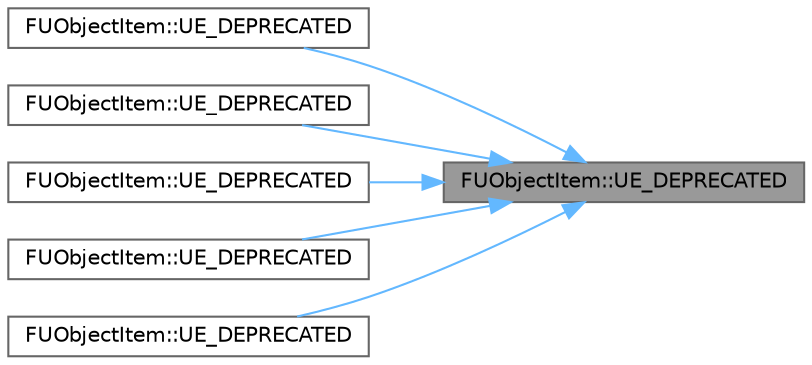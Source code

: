 digraph "FUObjectItem::UE_DEPRECATED"
{
 // INTERACTIVE_SVG=YES
 // LATEX_PDF_SIZE
  bgcolor="transparent";
  edge [fontname=Helvetica,fontsize=10,labelfontname=Helvetica,labelfontsize=10];
  node [fontname=Helvetica,fontsize=10,shape=box,height=0.2,width=0.4];
  rankdir="RL";
  Node1 [id="Node000001",label="FUObjectItem::UE_DEPRECATED",height=0.2,width=0.4,color="gray40", fillcolor="grey60", style="filled", fontcolor="black",tooltip="Uses atomics to clear the specified flag(s)."];
  Node1 -> Node2 [id="edge1_Node000001_Node000002",dir="back",color="steelblue1",style="solid",tooltip=" "];
  Node2 [id="Node000002",label="FUObjectItem::UE_DEPRECATED",height=0.2,width=0.4,color="grey40", fillcolor="white", style="filled",URL="$dc/d55/structFUObjectItem.html#a2d89517882d6b1c89d9f7b7e0a4cc889",tooltip=" "];
  Node1 -> Node3 [id="edge2_Node000001_Node000003",dir="back",color="steelblue1",style="solid",tooltip=" "];
  Node3 [id="Node000003",label="FUObjectItem::UE_DEPRECATED",height=0.2,width=0.4,color="grey40", fillcolor="white", style="filled",URL="$dc/d55/structFUObjectItem.html#afb106e9eacaa227d95f59e6fcda05258",tooltip=" "];
  Node1 -> Node4 [id="edge3_Node000001_Node000004",dir="back",color="steelblue1",style="solid",tooltip=" "];
  Node4 [id="Node000004",label="FUObjectItem::UE_DEPRECATED",height=0.2,width=0.4,color="grey40", fillcolor="white", style="filled",URL="$dc/d55/structFUObjectItem.html#a299da0eef1f53fbe054ed8232d18243a",tooltip="Mark this object item as Reachable and clear MaybeUnreachable flag."];
  Node1 -> Node5 [id="edge4_Node000001_Node000005",dir="back",color="steelblue1",style="solid",tooltip=" "];
  Node5 [id="Node000005",label="FUObjectItem::UE_DEPRECATED",height=0.2,width=0.4,color="grey40", fillcolor="white", style="filled",URL="$dc/d55/structFUObjectItem.html#a71ba6f033445752c88c31c90279f21db",tooltip=" "];
  Node1 -> Node6 [id="edge5_Node000001_Node000006",dir="back",color="steelblue1",style="solid",tooltip=" "];
  Node6 [id="Node000006",label="FUObjectItem::UE_DEPRECATED",height=0.2,width=0.4,color="grey40", fillcolor="white", style="filled",URL="$dc/d55/structFUObjectItem.html#a5eed3d17f8335fd2020961dbf6403678",tooltip=" "];
}
